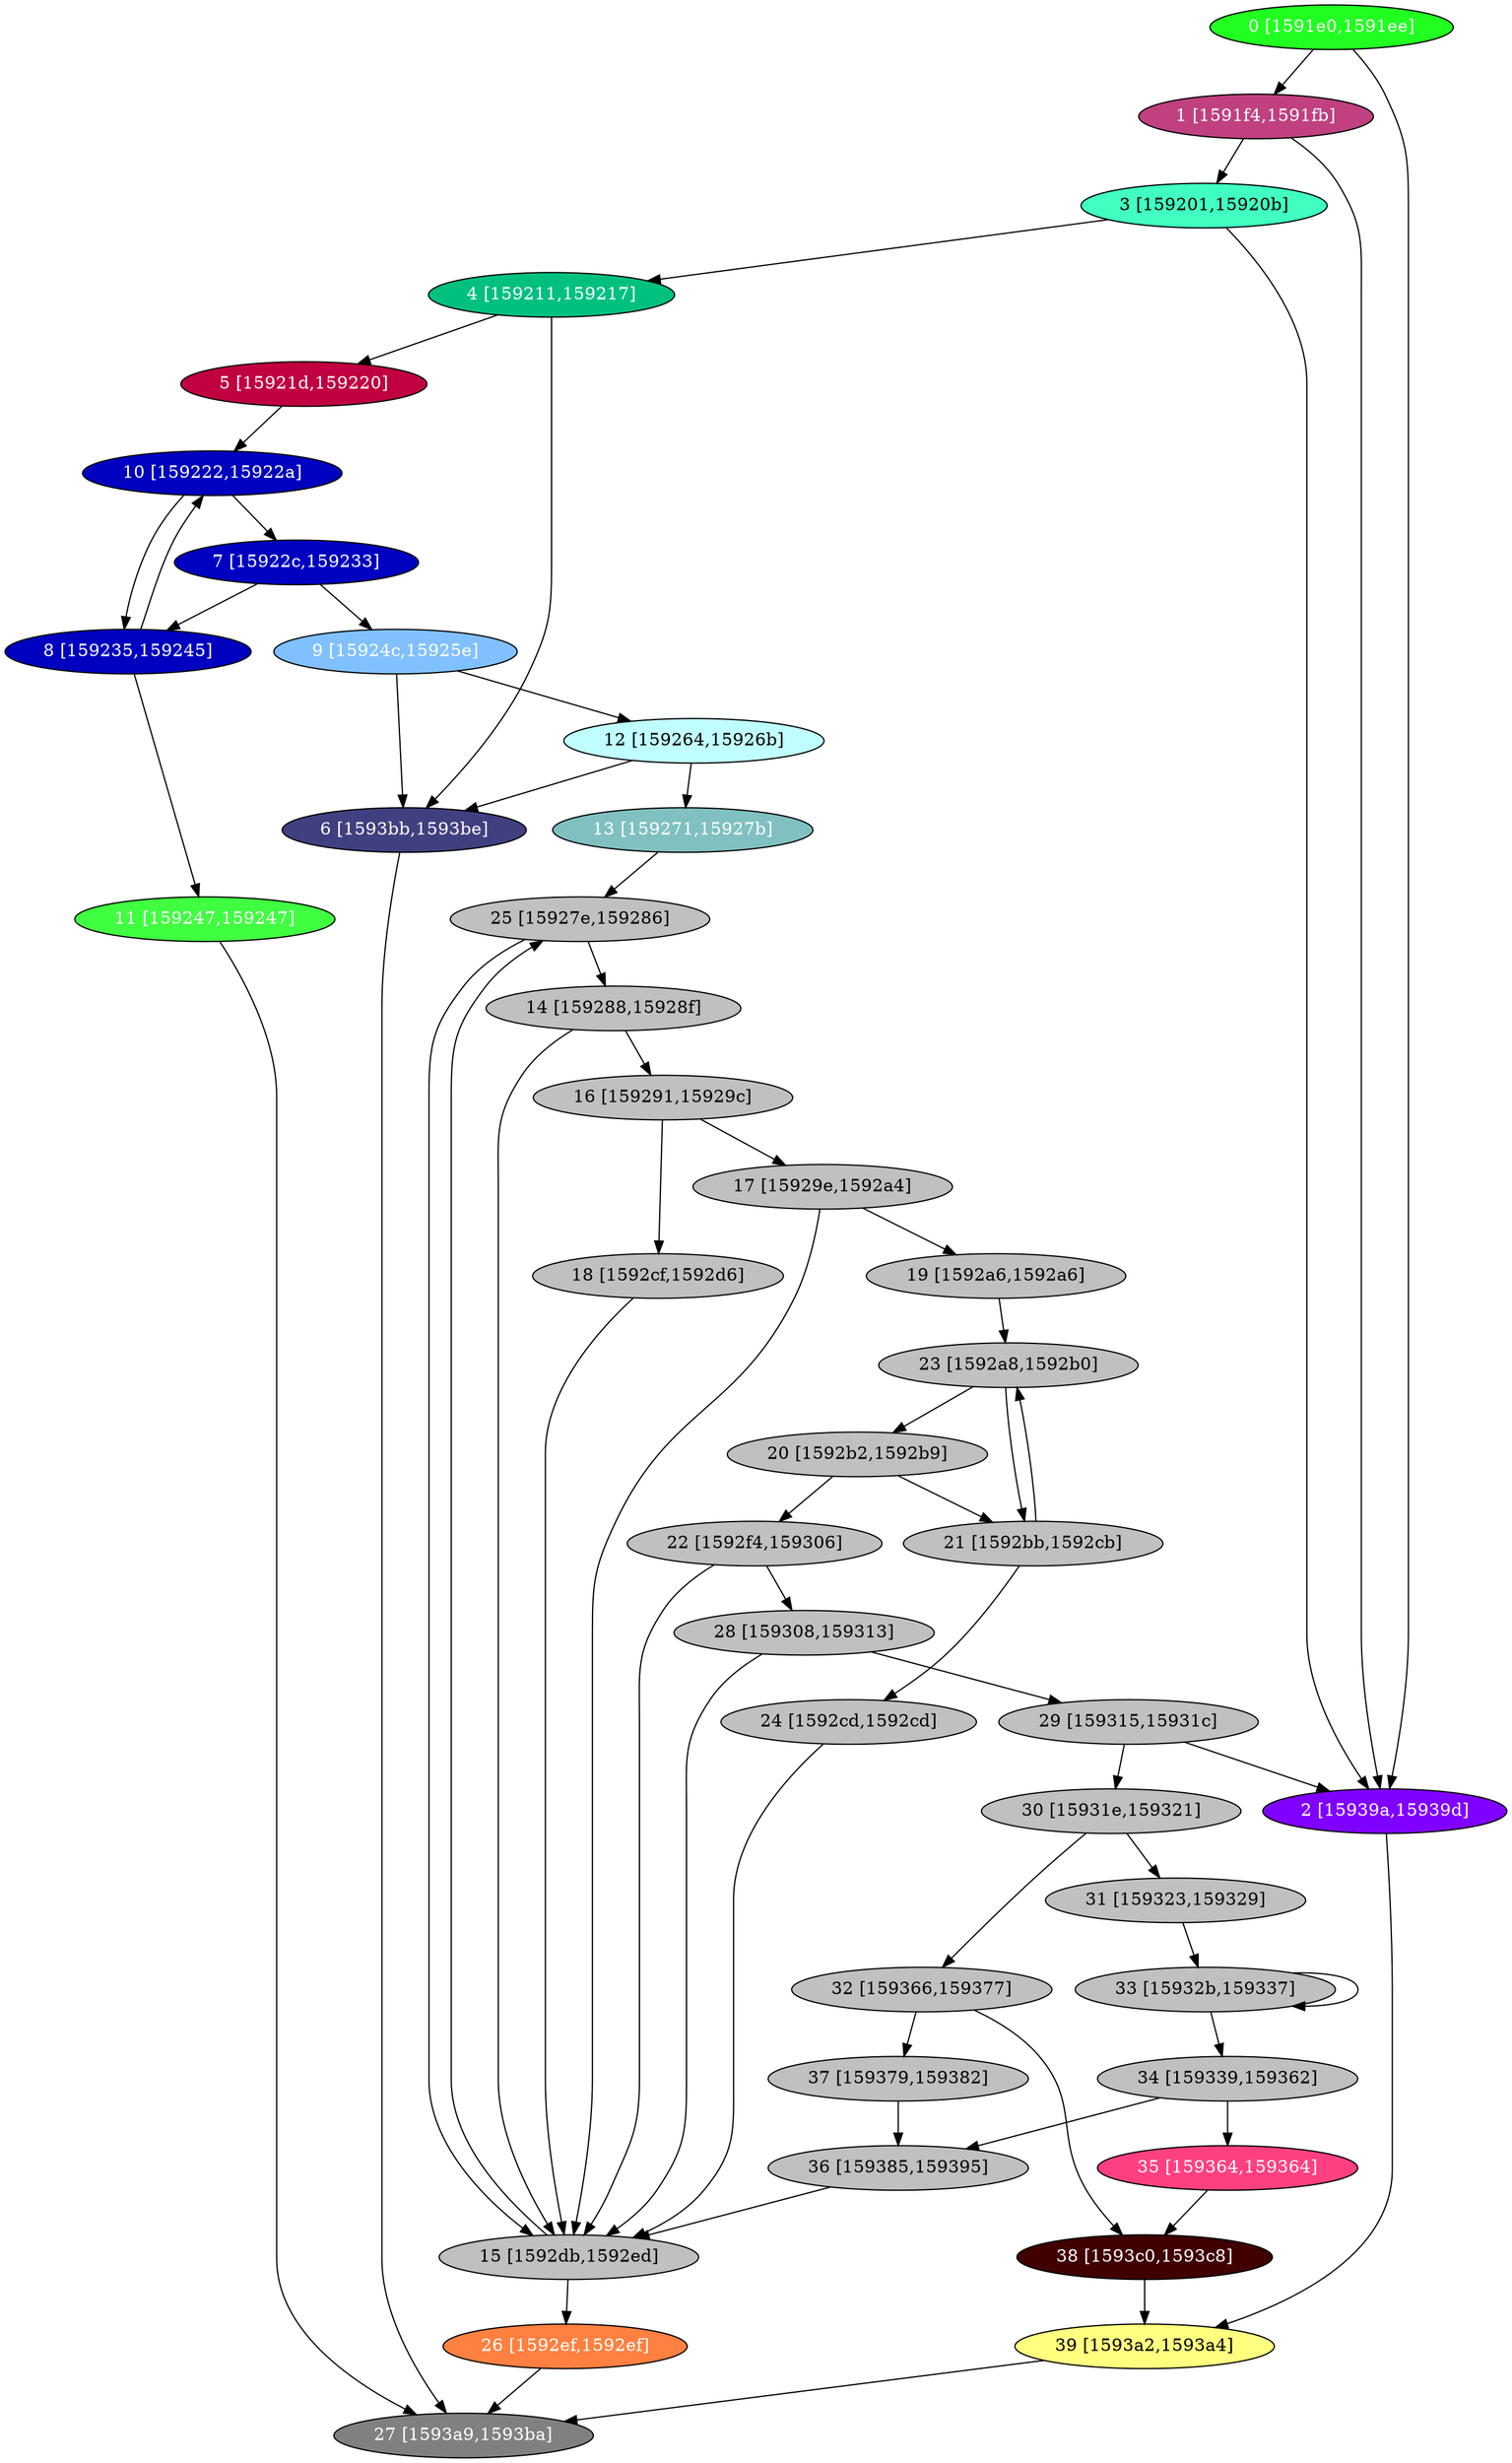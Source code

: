 diGraph libnss3{
	libnss3_0  [style=filled fillcolor="#20FF20" fontcolor="#ffffff" shape=oval label="0 [1591e0,1591ee]"]
	libnss3_1  [style=filled fillcolor="#C04080" fontcolor="#ffffff" shape=oval label="1 [1591f4,1591fb]"]
	libnss3_2  [style=filled fillcolor="#8000FF" fontcolor="#ffffff" shape=oval label="2 [15939a,15939d]"]
	libnss3_3  [style=filled fillcolor="#40FFC0" fontcolor="#000000" shape=oval label="3 [159201,15920b]"]
	libnss3_4  [style=filled fillcolor="#00C080" fontcolor="#ffffff" shape=oval label="4 [159211,159217]"]
	libnss3_5  [style=filled fillcolor="#C00040" fontcolor="#ffffff" shape=oval label="5 [15921d,159220]"]
	libnss3_6  [style=filled fillcolor="#404080" fontcolor="#ffffff" shape=oval label="6 [1593bb,1593be]"]
	libnss3_7  [style=filled fillcolor="#0000C0" fontcolor="#ffffff" shape=oval label="7 [15922c,159233]"]
	libnss3_8  [style=filled fillcolor="#0000C0" fontcolor="#ffffff" shape=oval label="8 [159235,159245]"]
	libnss3_9  [style=filled fillcolor="#80C0FF" fontcolor="#ffffff" shape=oval label="9 [15924c,15925e]"]
	libnss3_a  [style=filled fillcolor="#0000C0" fontcolor="#ffffff" shape=oval label="10 [159222,15922a]"]
	libnss3_b  [style=filled fillcolor="#40FF40" fontcolor="#ffffff" shape=oval label="11 [159247,159247]"]
	libnss3_c  [style=filled fillcolor="#C0FFFF" fontcolor="#000000" shape=oval label="12 [159264,15926b]"]
	libnss3_d  [style=filled fillcolor="#80C0C0" fontcolor="#ffffff" shape=oval label="13 [159271,15927b]"]
	libnss3_e  [style=filled fillcolor="#C0C0C0" fontcolor="#000000" shape=oval label="14 [159288,15928f]"]
	libnss3_f  [style=filled fillcolor="#C0C0C0" fontcolor="#000000" shape=oval label="15 [1592db,1592ed]"]
	libnss3_10  [style=filled fillcolor="#C0C0C0" fontcolor="#000000" shape=oval label="16 [159291,15929c]"]
	libnss3_11  [style=filled fillcolor="#C0C0C0" fontcolor="#000000" shape=oval label="17 [15929e,1592a4]"]
	libnss3_12  [style=filled fillcolor="#C0C0C0" fontcolor="#000000" shape=oval label="18 [1592cf,1592d6]"]
	libnss3_13  [style=filled fillcolor="#C0C0C0" fontcolor="#000000" shape=oval label="19 [1592a6,1592a6]"]
	libnss3_14  [style=filled fillcolor="#C0C0C0" fontcolor="#000000" shape=oval label="20 [1592b2,1592b9]"]
	libnss3_15  [style=filled fillcolor="#C0C0C0" fontcolor="#000000" shape=oval label="21 [1592bb,1592cb]"]
	libnss3_16  [style=filled fillcolor="#C0C0C0" fontcolor="#000000" shape=oval label="22 [1592f4,159306]"]
	libnss3_17  [style=filled fillcolor="#C0C0C0" fontcolor="#000000" shape=oval label="23 [1592a8,1592b0]"]
	libnss3_18  [style=filled fillcolor="#C0C0C0" fontcolor="#000000" shape=oval label="24 [1592cd,1592cd]"]
	libnss3_19  [style=filled fillcolor="#C0C0C0" fontcolor="#000000" shape=oval label="25 [15927e,159286]"]
	libnss3_1a  [style=filled fillcolor="#FF8040" fontcolor="#ffffff" shape=oval label="26 [1592ef,1592ef]"]
	libnss3_1b  [style=filled fillcolor="#808080" fontcolor="#ffffff" shape=oval label="27 [1593a9,1593ba]"]
	libnss3_1c  [style=filled fillcolor="#C0C0C0" fontcolor="#000000" shape=oval label="28 [159308,159313]"]
	libnss3_1d  [style=filled fillcolor="#C0C0C0" fontcolor="#000000" shape=oval label="29 [159315,15931c]"]
	libnss3_1e  [style=filled fillcolor="#C0C0C0" fontcolor="#000000" shape=oval label="30 [15931e,159321]"]
	libnss3_1f  [style=filled fillcolor="#C0C0C0" fontcolor="#000000" shape=oval label="31 [159323,159329]"]
	libnss3_20  [style=filled fillcolor="#C0C0C0" fontcolor="#000000" shape=oval label="32 [159366,159377]"]
	libnss3_21  [style=filled fillcolor="#C0C0C0" fontcolor="#000000" shape=oval label="33 [15932b,159337]"]
	libnss3_22  [style=filled fillcolor="#C0C0C0" fontcolor="#000000" shape=oval label="34 [159339,159362]"]
	libnss3_23  [style=filled fillcolor="#FF4080" fontcolor="#ffffff" shape=oval label="35 [159364,159364]"]
	libnss3_24  [style=filled fillcolor="#C0C0C0" fontcolor="#000000" shape=oval label="36 [159385,159395]"]
	libnss3_25  [style=filled fillcolor="#C0C0C0" fontcolor="#000000" shape=oval label="37 [159379,159382]"]
	libnss3_26  [style=filled fillcolor="#400000" fontcolor="#ffffff" shape=oval label="38 [1593c0,1593c8]"]
	libnss3_27  [style=filled fillcolor="#FFFF80" fontcolor="#000000" shape=oval label="39 [1593a2,1593a4]"]

	libnss3_0 -> libnss3_1
	libnss3_0 -> libnss3_2
	libnss3_1 -> libnss3_2
	libnss3_1 -> libnss3_3
	libnss3_2 -> libnss3_27
	libnss3_3 -> libnss3_2
	libnss3_3 -> libnss3_4
	libnss3_4 -> libnss3_5
	libnss3_4 -> libnss3_6
	libnss3_5 -> libnss3_a
	libnss3_6 -> libnss3_1b
	libnss3_7 -> libnss3_8
	libnss3_7 -> libnss3_9
	libnss3_8 -> libnss3_a
	libnss3_8 -> libnss3_b
	libnss3_9 -> libnss3_6
	libnss3_9 -> libnss3_c
	libnss3_a -> libnss3_7
	libnss3_a -> libnss3_8
	libnss3_b -> libnss3_1b
	libnss3_c -> libnss3_6
	libnss3_c -> libnss3_d
	libnss3_d -> libnss3_19
	libnss3_e -> libnss3_f
	libnss3_e -> libnss3_10
	libnss3_f -> libnss3_19
	libnss3_f -> libnss3_1a
	libnss3_10 -> libnss3_11
	libnss3_10 -> libnss3_12
	libnss3_11 -> libnss3_f
	libnss3_11 -> libnss3_13
	libnss3_12 -> libnss3_f
	libnss3_13 -> libnss3_17
	libnss3_14 -> libnss3_15
	libnss3_14 -> libnss3_16
	libnss3_15 -> libnss3_17
	libnss3_15 -> libnss3_18
	libnss3_16 -> libnss3_f
	libnss3_16 -> libnss3_1c
	libnss3_17 -> libnss3_14
	libnss3_17 -> libnss3_15
	libnss3_18 -> libnss3_f
	libnss3_19 -> libnss3_e
	libnss3_19 -> libnss3_f
	libnss3_1a -> libnss3_1b
	libnss3_1c -> libnss3_f
	libnss3_1c -> libnss3_1d
	libnss3_1d -> libnss3_2
	libnss3_1d -> libnss3_1e
	libnss3_1e -> libnss3_1f
	libnss3_1e -> libnss3_20
	libnss3_1f -> libnss3_21
	libnss3_20 -> libnss3_25
	libnss3_20 -> libnss3_26
	libnss3_21 -> libnss3_21
	libnss3_21 -> libnss3_22
	libnss3_22 -> libnss3_23
	libnss3_22 -> libnss3_24
	libnss3_23 -> libnss3_26
	libnss3_24 -> libnss3_f
	libnss3_25 -> libnss3_24
	libnss3_26 -> libnss3_27
	libnss3_27 -> libnss3_1b
}